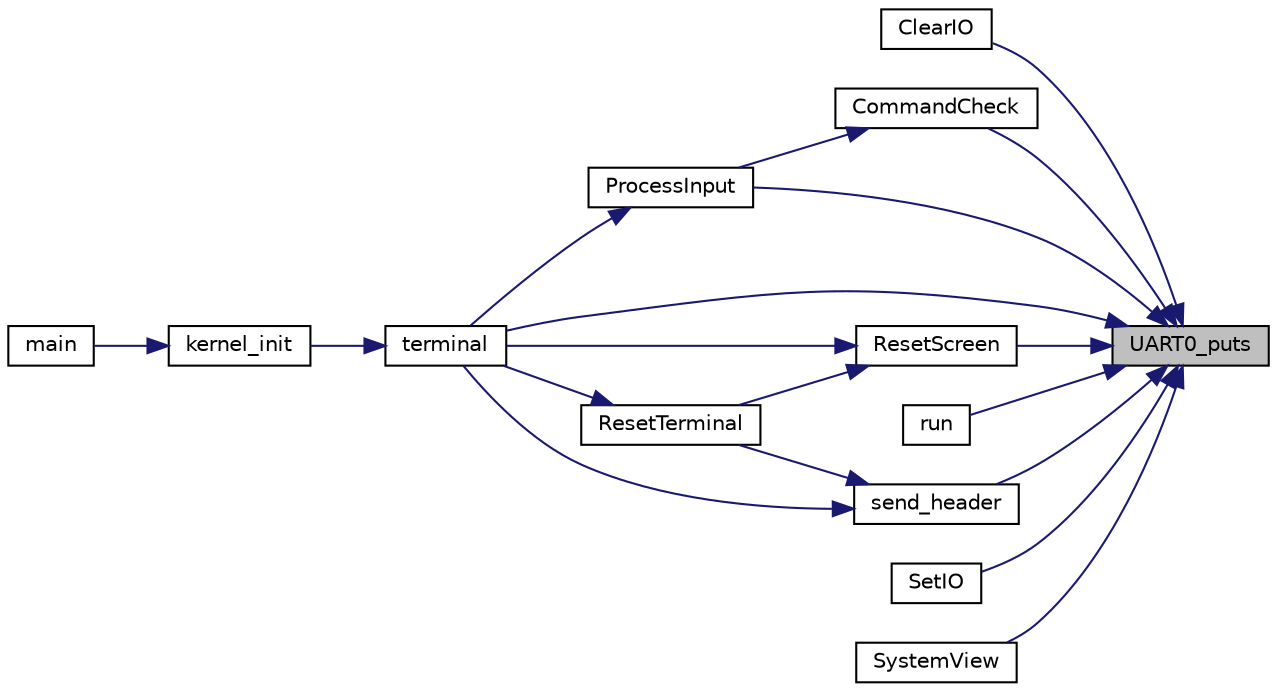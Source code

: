 digraph "UART0_puts"
{
 // LATEX_PDF_SIZE
  edge [fontname="Helvetica",fontsize="10",labelfontname="Helvetica",labelfontsize="10"];
  node [fontname="Helvetica",fontsize="10",shape=record];
  rankdir="RL";
  Node1 [label="UART0_puts",height=0.2,width=0.4,color="black", fillcolor="grey75", style="filled", fontcolor="black",tooltip="Sends char string to UART 0."];
  Node1 -> Node2 [dir="back",color="midnightblue",fontsize="10",style="solid",fontname="Helvetica"];
  Node2 [label="ClearIO",height=0.2,width=0.4,color="black", fillcolor="white", style="filled",URL="$k__terminal_8h.html#aaa27a5cf4effb4de9793dbc5d8485251",tooltip=" "];
  Node1 -> Node3 [dir="back",color="midnightblue",fontsize="10",style="solid",fontname="Helvetica"];
  Node3 [label="CommandCheck",height=0.2,width=0.4,color="black", fillcolor="white", style="filled",URL="$k__terminal_8h.html#a17d4e3cec6e8979d90f76e0c1c8ed02b",tooltip="Checks terminal's buffer for valid commands and calls their respective handler functions."];
  Node3 -> Node4 [dir="back",color="midnightblue",fontsize="10",style="solid",fontname="Helvetica"];
  Node4 [label="ProcessInput",height=0.2,width=0.4,color="black", fillcolor="white", style="filled",URL="$k__terminal_8h.html#a64ca3a424dd85aa6cbdd6600f59a3780",tooltip="Processes an input character sent from UART."];
  Node4 -> Node5 [dir="back",color="midnightblue",fontsize="10",style="solid",fontname="Helvetica"];
  Node5 [label="terminal",height=0.2,width=0.4,color="black", fillcolor="white", style="filled",URL="$k__terminal_8h.html#aadb0857d6d4bedf44cea1a4d10b01947",tooltip="Terminal process."];
  Node5 -> Node6 [dir="back",color="midnightblue",fontsize="10",style="solid",fontname="Helvetica"];
  Node6 [label="kernel_init",height=0.2,width=0.4,color="black", fillcolor="white", style="filled",URL="$k__handlers_8h.html#a3f19ffb1e6c83b6c0203fd69c0534437",tooltip="Initializes kernel data structures, drivers, and critical processes."];
  Node6 -> Node7 [dir="back",color="midnightblue",fontsize="10",style="solid",fontname="Helvetica"];
  Node7 [label="main",height=0.2,width=0.4,color="black", fillcolor="white", style="filled",URL="$main_8c.html#a840291bc02cba5474a4cb46a9b9566fe",tooltip="main.c"];
  Node1 -> Node4 [dir="back",color="midnightblue",fontsize="10",style="solid",fontname="Helvetica"];
  Node1 -> Node8 [dir="back",color="midnightblue",fontsize="10",style="solid",fontname="Helvetica"];
  Node8 [label="ResetScreen",height=0.2,width=0.4,color="black", fillcolor="white", style="filled",URL="$k__terminal_8h.html#a5f6047bae9bf82be7be019edf176fdba",tooltip="Resets the computer terminal settings and cursor position."];
  Node8 -> Node9 [dir="back",color="midnightblue",fontsize="10",style="solid",fontname="Helvetica"];
  Node9 [label="ResetTerminal",height=0.2,width=0.4,color="black", fillcolor="white", style="filled",URL="$k__terminal_8h.html#a82fdf1845852f11bd394d7ff4a6be0c4",tooltip="Resets the terminal settings."];
  Node9 -> Node5 [dir="back",color="midnightblue",fontsize="10",style="solid",fontname="Helvetica"];
  Node8 -> Node5 [dir="back",color="midnightblue",fontsize="10",style="solid",fontname="Helvetica"];
  Node1 -> Node10 [dir="back",color="midnightblue",fontsize="10",style="solid",fontname="Helvetica"];
  Node10 [label="run",height=0.2,width=0.4,color="black", fillcolor="white", style="filled",URL="$k__terminal_8h.html#a278dcd638c1669d47cac62d07ceafc39",tooltip=" "];
  Node1 -> Node11 [dir="back",color="midnightblue",fontsize="10",style="solid",fontname="Helvetica"];
  Node11 [label="send_header",height=0.2,width=0.4,color="black", fillcolor="white", style="filled",URL="$k__terminal_8h.html#a54c8e2feafb5a3efa9c223ea1d87b2b9",tooltip="Sends the header line to computer terminal."];
  Node11 -> Node9 [dir="back",color="midnightblue",fontsize="10",style="solid",fontname="Helvetica"];
  Node11 -> Node5 [dir="back",color="midnightblue",fontsize="10",style="solid",fontname="Helvetica"];
  Node1 -> Node12 [dir="back",color="midnightblue",fontsize="10",style="solid",fontname="Helvetica"];
  Node12 [label="SetIO",height=0.2,width=0.4,color="black", fillcolor="white", style="filled",URL="$k__terminal_8h.html#a2b892bb8fbb3ea3eae878299e47bbb6c",tooltip=" "];
  Node1 -> Node13 [dir="back",color="midnightblue",fontsize="10",style="solid",fontname="Helvetica"];
  Node13 [label="SystemView",height=0.2,width=0.4,color="black", fillcolor="white", style="filled",URL="$k__terminal_8h.html#aa169a6634a28f7b9afb5439b82e8ef27",tooltip="Displays information about the system and allocated processes."];
  Node1 -> Node5 [dir="back",color="midnightblue",fontsize="10",style="solid",fontname="Helvetica"];
}

